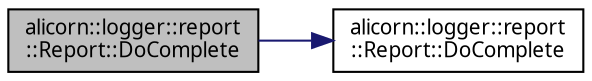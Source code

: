 digraph "alicorn::logger::report::Report::DoComplete"
{
 // INTERACTIVE_SVG=YES
  edge [fontname="Verdana",fontsize="10",labelfontname="Verdana",labelfontsize="10"];
  node [fontname="Verdana",fontsize="10",shape=record];
  rankdir="LR";
  Node1 [label="alicorn::logger::report\l::Report::DoComplete",height=0.2,width=0.4,color="black", fillcolor="grey75", style="filled", fontcolor="black"];
  Node1 -> Node2 [color="midnightblue",fontsize="10",style="solid",fontname="Verdana"];
  Node2 [label="alicorn::logger::report\l::Report::DoComplete",height=0.2,width=0.4,color="black", fillcolor="white", style="filled",URL="$a00129.html#a9817eab99a8437ba0531ce231a292839",tooltip="Функция для выполнения завершающего действия. "];
}
